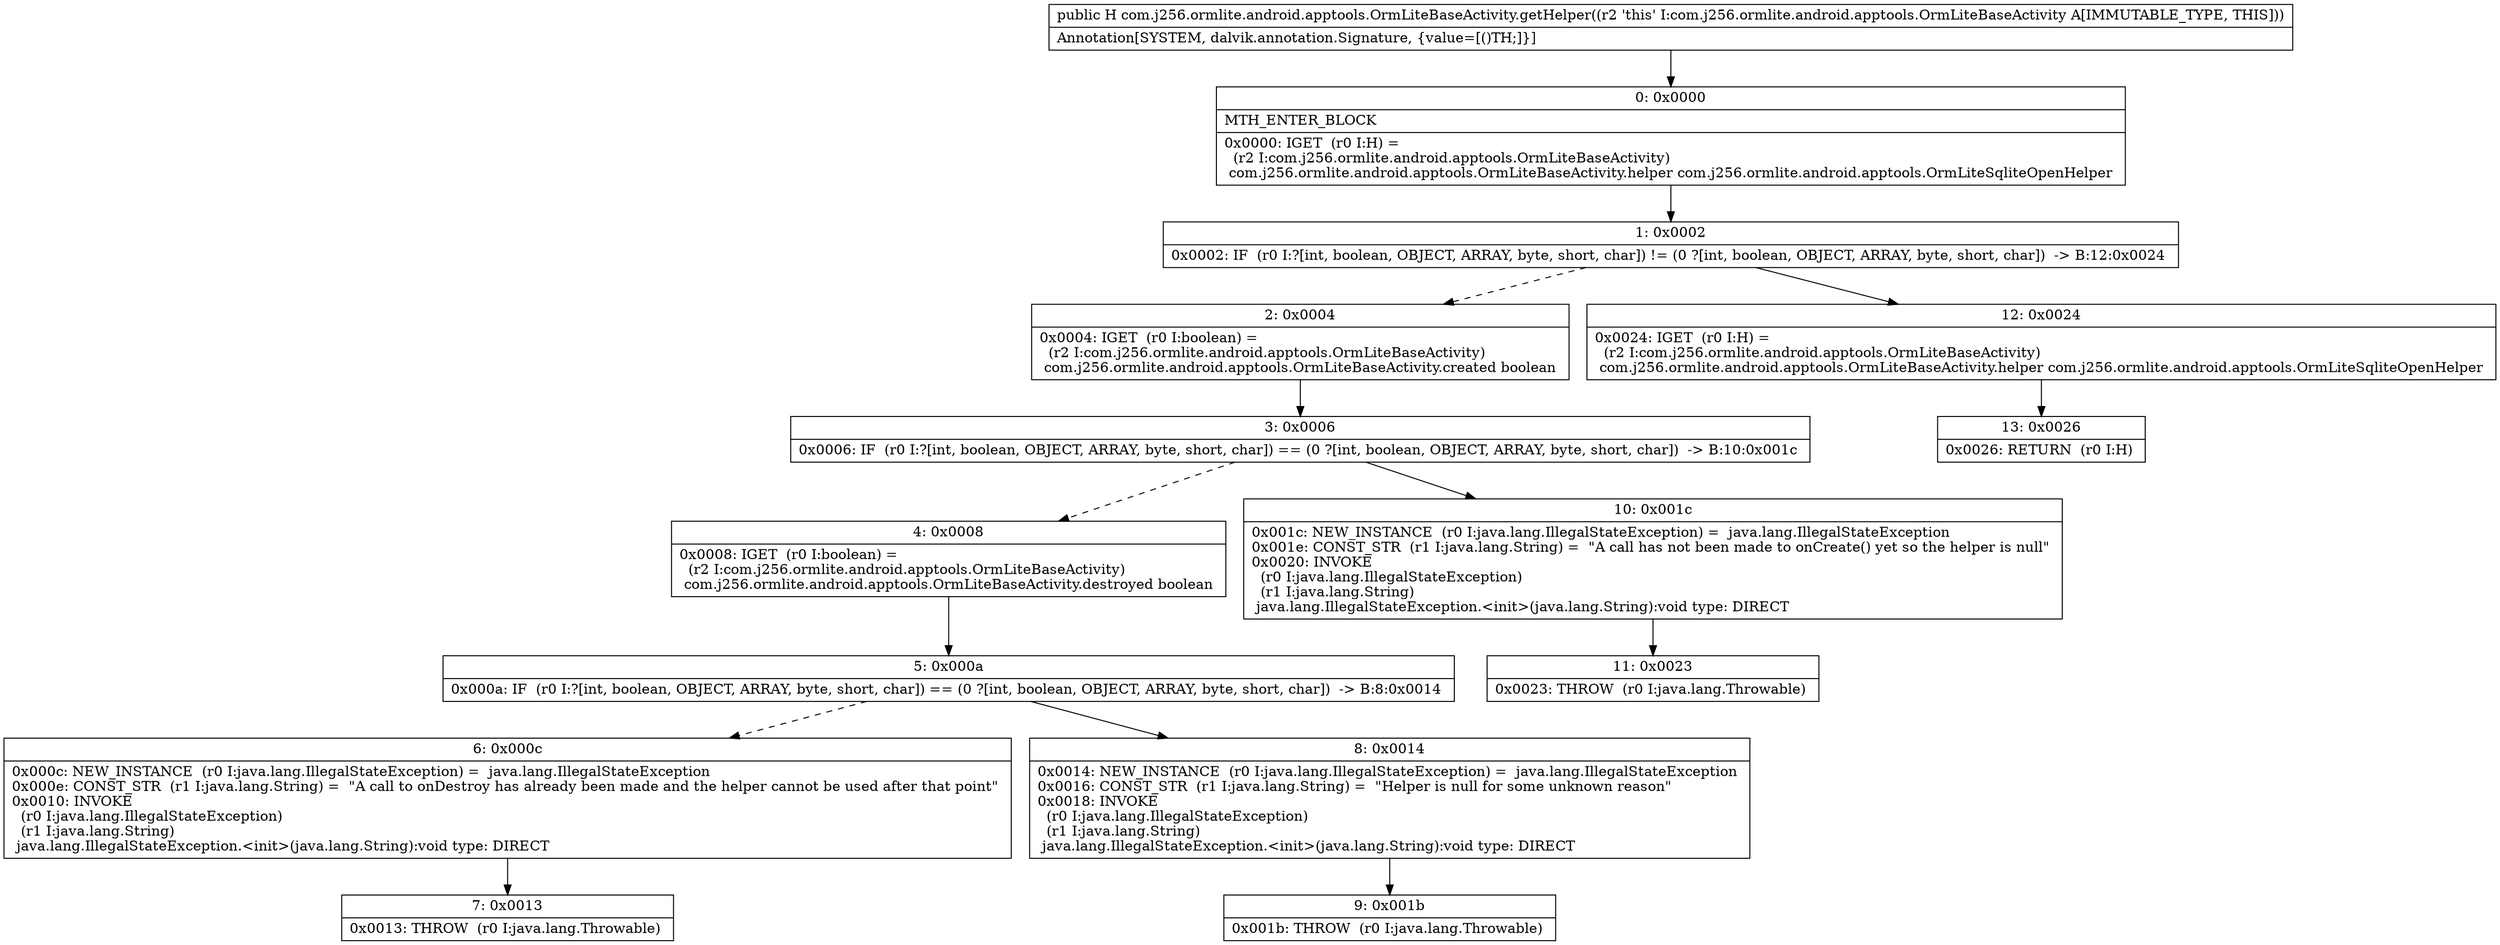 digraph "CFG forcom.j256.ormlite.android.apptools.OrmLiteBaseActivity.getHelper()Lcom\/j256\/ormlite\/android\/apptools\/OrmLiteSqliteOpenHelper;" {
Node_0 [shape=record,label="{0\:\ 0x0000|MTH_ENTER_BLOCK\l|0x0000: IGET  (r0 I:H) = \l  (r2 I:com.j256.ormlite.android.apptools.OrmLiteBaseActivity)\l com.j256.ormlite.android.apptools.OrmLiteBaseActivity.helper com.j256.ormlite.android.apptools.OrmLiteSqliteOpenHelper \l}"];
Node_1 [shape=record,label="{1\:\ 0x0002|0x0002: IF  (r0 I:?[int, boolean, OBJECT, ARRAY, byte, short, char]) != (0 ?[int, boolean, OBJECT, ARRAY, byte, short, char])  \-\> B:12:0x0024 \l}"];
Node_2 [shape=record,label="{2\:\ 0x0004|0x0004: IGET  (r0 I:boolean) = \l  (r2 I:com.j256.ormlite.android.apptools.OrmLiteBaseActivity)\l com.j256.ormlite.android.apptools.OrmLiteBaseActivity.created boolean \l}"];
Node_3 [shape=record,label="{3\:\ 0x0006|0x0006: IF  (r0 I:?[int, boolean, OBJECT, ARRAY, byte, short, char]) == (0 ?[int, boolean, OBJECT, ARRAY, byte, short, char])  \-\> B:10:0x001c \l}"];
Node_4 [shape=record,label="{4\:\ 0x0008|0x0008: IGET  (r0 I:boolean) = \l  (r2 I:com.j256.ormlite.android.apptools.OrmLiteBaseActivity)\l com.j256.ormlite.android.apptools.OrmLiteBaseActivity.destroyed boolean \l}"];
Node_5 [shape=record,label="{5\:\ 0x000a|0x000a: IF  (r0 I:?[int, boolean, OBJECT, ARRAY, byte, short, char]) == (0 ?[int, boolean, OBJECT, ARRAY, byte, short, char])  \-\> B:8:0x0014 \l}"];
Node_6 [shape=record,label="{6\:\ 0x000c|0x000c: NEW_INSTANCE  (r0 I:java.lang.IllegalStateException) =  java.lang.IllegalStateException \l0x000e: CONST_STR  (r1 I:java.lang.String) =  \"A call to onDestroy has already been made and the helper cannot be used after that point\" \l0x0010: INVOKE  \l  (r0 I:java.lang.IllegalStateException)\l  (r1 I:java.lang.String)\l java.lang.IllegalStateException.\<init\>(java.lang.String):void type: DIRECT \l}"];
Node_7 [shape=record,label="{7\:\ 0x0013|0x0013: THROW  (r0 I:java.lang.Throwable) \l}"];
Node_8 [shape=record,label="{8\:\ 0x0014|0x0014: NEW_INSTANCE  (r0 I:java.lang.IllegalStateException) =  java.lang.IllegalStateException \l0x0016: CONST_STR  (r1 I:java.lang.String) =  \"Helper is null for some unknown reason\" \l0x0018: INVOKE  \l  (r0 I:java.lang.IllegalStateException)\l  (r1 I:java.lang.String)\l java.lang.IllegalStateException.\<init\>(java.lang.String):void type: DIRECT \l}"];
Node_9 [shape=record,label="{9\:\ 0x001b|0x001b: THROW  (r0 I:java.lang.Throwable) \l}"];
Node_10 [shape=record,label="{10\:\ 0x001c|0x001c: NEW_INSTANCE  (r0 I:java.lang.IllegalStateException) =  java.lang.IllegalStateException \l0x001e: CONST_STR  (r1 I:java.lang.String) =  \"A call has not been made to onCreate() yet so the helper is null\" \l0x0020: INVOKE  \l  (r0 I:java.lang.IllegalStateException)\l  (r1 I:java.lang.String)\l java.lang.IllegalStateException.\<init\>(java.lang.String):void type: DIRECT \l}"];
Node_11 [shape=record,label="{11\:\ 0x0023|0x0023: THROW  (r0 I:java.lang.Throwable) \l}"];
Node_12 [shape=record,label="{12\:\ 0x0024|0x0024: IGET  (r0 I:H) = \l  (r2 I:com.j256.ormlite.android.apptools.OrmLiteBaseActivity)\l com.j256.ormlite.android.apptools.OrmLiteBaseActivity.helper com.j256.ormlite.android.apptools.OrmLiteSqliteOpenHelper \l}"];
Node_13 [shape=record,label="{13\:\ 0x0026|0x0026: RETURN  (r0 I:H) \l}"];
MethodNode[shape=record,label="{public H com.j256.ormlite.android.apptools.OrmLiteBaseActivity.getHelper((r2 'this' I:com.j256.ormlite.android.apptools.OrmLiteBaseActivity A[IMMUTABLE_TYPE, THIS]))  | Annotation[SYSTEM, dalvik.annotation.Signature, \{value=[()TH;]\}]\l}"];
MethodNode -> Node_0;
Node_0 -> Node_1;
Node_1 -> Node_2[style=dashed];
Node_1 -> Node_12;
Node_2 -> Node_3;
Node_3 -> Node_4[style=dashed];
Node_3 -> Node_10;
Node_4 -> Node_5;
Node_5 -> Node_6[style=dashed];
Node_5 -> Node_8;
Node_6 -> Node_7;
Node_8 -> Node_9;
Node_10 -> Node_11;
Node_12 -> Node_13;
}


